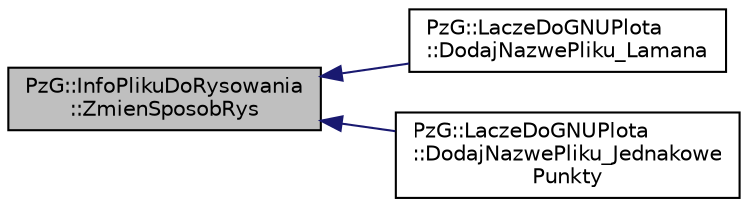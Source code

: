digraph "PzG::InfoPlikuDoRysowania::ZmienSposobRys"
{
  edge [fontname="Helvetica",fontsize="10",labelfontname="Helvetica",labelfontsize="10"];
  node [fontname="Helvetica",fontsize="10",shape=record];
  rankdir="LR";
  Node22 [label="PzG::InfoPlikuDoRysowania\l::ZmienSposobRys",height=0.2,width=0.4,color="black", fillcolor="grey75", style="filled", fontcolor="black"];
  Node22 -> Node23 [dir="back",color="midnightblue",fontsize="10",style="solid",fontname="Helvetica"];
  Node23 [label="PzG::LaczeDoGNUPlota\l::DodajNazwePliku_Lamana",height=0.2,width=0.4,color="black", fillcolor="white", style="filled",URL="$class_pz_g_1_1_lacze_do_g_n_u_plota.html#a5d53870de4161dd855b327b3f5d1df9c",tooltip="Dodaje nazwę pliku. "];
  Node22 -> Node24 [dir="back",color="midnightblue",fontsize="10",style="solid",fontname="Helvetica"];
  Node24 [label="PzG::LaczeDoGNUPlota\l::DodajNazwePliku_Jednakowe\lPunkty",height=0.2,width=0.4,color="black", fillcolor="white", style="filled",URL="$class_pz_g_1_1_lacze_do_g_n_u_plota.html#ab3286408bb2ca5c5382e721b40d07f4f",tooltip="Dodaje nazwę pliku. "];
}
